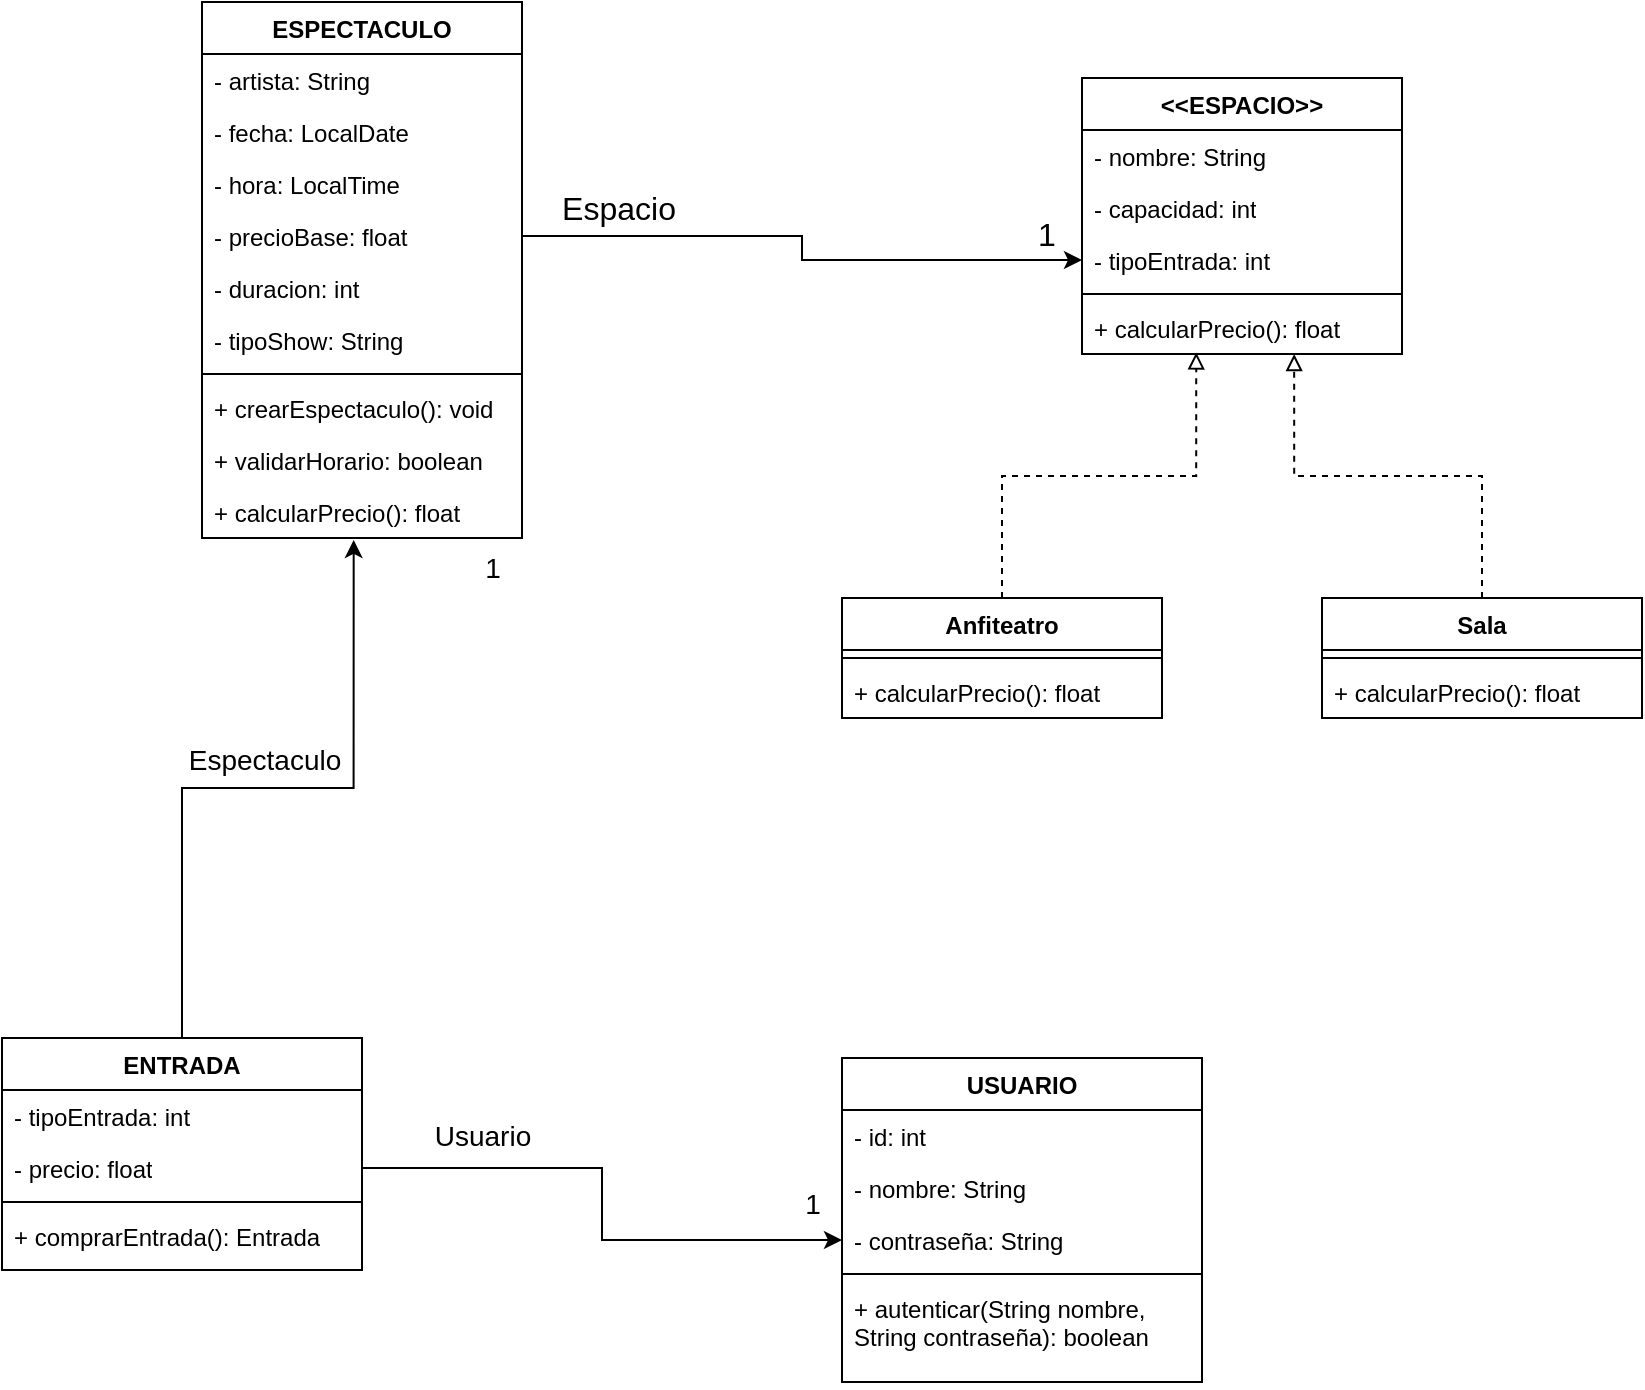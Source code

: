 <mxfile version="24.4.6" type="device">
  <diagram name="Página-1" id="fB8tAsDqcYYGuOlZD__R">
    <mxGraphModel dx="1219" dy="769" grid="1" gridSize="10" guides="1" tooltips="1" connect="1" arrows="1" fold="1" page="1" pageScale="1" pageWidth="827" pageHeight="1169" math="0" shadow="0">
      <root>
        <mxCell id="0" />
        <mxCell id="1" parent="0" />
        <mxCell id="RpYnXIMUS-JpRO36JMZX-1" value="ESPECTACULO" style="swimlane;fontStyle=1;align=center;verticalAlign=top;childLayout=stackLayout;horizontal=1;startSize=26;horizontalStack=0;resizeParent=1;resizeParentMax=0;resizeLast=0;collapsible=1;marginBottom=0;whiteSpace=wrap;html=1;" parent="1" vertex="1">
          <mxGeometry x="180" y="92" width="160" height="268" as="geometry" />
        </mxCell>
        <mxCell id="RpYnXIMUS-JpRO36JMZX-17" value="- artista: String" style="text;strokeColor=none;fillColor=none;align=left;verticalAlign=top;spacingLeft=4;spacingRight=4;overflow=hidden;rotatable=0;points=[[0,0.5],[1,0.5]];portConstraint=eastwest;whiteSpace=wrap;html=1;" parent="RpYnXIMUS-JpRO36JMZX-1" vertex="1">
          <mxGeometry y="26" width="160" height="26" as="geometry" />
        </mxCell>
        <mxCell id="RpYnXIMUS-JpRO36JMZX-18" value="- fecha: LocalDate" style="text;strokeColor=none;fillColor=none;align=left;verticalAlign=top;spacingLeft=4;spacingRight=4;overflow=hidden;rotatable=0;points=[[0,0.5],[1,0.5]];portConstraint=eastwest;whiteSpace=wrap;html=1;" parent="RpYnXIMUS-JpRO36JMZX-1" vertex="1">
          <mxGeometry y="52" width="160" height="26" as="geometry" />
        </mxCell>
        <mxCell id="RpYnXIMUS-JpRO36JMZX-19" value="- hora: LocalTime" style="text;strokeColor=none;fillColor=none;align=left;verticalAlign=top;spacingLeft=4;spacingRight=4;overflow=hidden;rotatable=0;points=[[0,0.5],[1,0.5]];portConstraint=eastwest;whiteSpace=wrap;html=1;" parent="RpYnXIMUS-JpRO36JMZX-1" vertex="1">
          <mxGeometry y="78" width="160" height="26" as="geometry" />
        </mxCell>
        <mxCell id="RpYnXIMUS-JpRO36JMZX-23" value="- precioBase: float" style="text;strokeColor=none;fillColor=none;align=left;verticalAlign=top;spacingLeft=4;spacingRight=4;overflow=hidden;rotatable=0;points=[[0,0.5],[1,0.5]];portConstraint=eastwest;whiteSpace=wrap;html=1;" parent="RpYnXIMUS-JpRO36JMZX-1" vertex="1">
          <mxGeometry y="104" width="160" height="26" as="geometry" />
        </mxCell>
        <mxCell id="RpYnXIMUS-JpRO36JMZX-24" value="- duracion: int" style="text;strokeColor=none;fillColor=none;align=left;verticalAlign=top;spacingLeft=4;spacingRight=4;overflow=hidden;rotatable=0;points=[[0,0.5],[1,0.5]];portConstraint=eastwest;whiteSpace=wrap;html=1;" parent="RpYnXIMUS-JpRO36JMZX-1" vertex="1">
          <mxGeometry y="130" width="160" height="26" as="geometry" />
        </mxCell>
        <mxCell id="RpYnXIMUS-JpRO36JMZX-25" value="- tipoShow: String" style="text;strokeColor=none;fillColor=none;align=left;verticalAlign=top;spacingLeft=4;spacingRight=4;overflow=hidden;rotatable=0;points=[[0,0.5],[1,0.5]];portConstraint=eastwest;whiteSpace=wrap;html=1;" parent="RpYnXIMUS-JpRO36JMZX-1" vertex="1">
          <mxGeometry y="156" width="160" height="26" as="geometry" />
        </mxCell>
        <mxCell id="RpYnXIMUS-JpRO36JMZX-3" value="" style="line;strokeWidth=1;fillColor=none;align=left;verticalAlign=middle;spacingTop=-1;spacingLeft=3;spacingRight=3;rotatable=0;labelPosition=right;points=[];portConstraint=eastwest;strokeColor=inherit;" parent="RpYnXIMUS-JpRO36JMZX-1" vertex="1">
          <mxGeometry y="182" width="160" height="8" as="geometry" />
        </mxCell>
        <mxCell id="RpYnXIMUS-JpRO36JMZX-4" value="+ crearEspectaculo(): void" style="text;strokeColor=none;fillColor=none;align=left;verticalAlign=top;spacingLeft=4;spacingRight=4;overflow=hidden;rotatable=0;points=[[0,0.5],[1,0.5]];portConstraint=eastwest;whiteSpace=wrap;html=1;" parent="RpYnXIMUS-JpRO36JMZX-1" vertex="1">
          <mxGeometry y="190" width="160" height="26" as="geometry" />
        </mxCell>
        <mxCell id="4cS3qIVgmii8p5N9B568-16" value="+ validarHorario: boolean" style="text;strokeColor=none;fillColor=none;align=left;verticalAlign=top;spacingLeft=4;spacingRight=4;overflow=hidden;rotatable=0;points=[[0,0.5],[1,0.5]];portConstraint=eastwest;whiteSpace=wrap;html=1;" parent="RpYnXIMUS-JpRO36JMZX-1" vertex="1">
          <mxGeometry y="216" width="160" height="26" as="geometry" />
        </mxCell>
        <mxCell id="bT-TcO5ckH5rj2Xr3-OP-1" value="+ calcularPrecio(): float" style="text;strokeColor=none;fillColor=none;align=left;verticalAlign=top;spacingLeft=4;spacingRight=4;overflow=hidden;rotatable=0;points=[[0,0.5],[1,0.5]];portConstraint=eastwest;whiteSpace=wrap;html=1;" parent="RpYnXIMUS-JpRO36JMZX-1" vertex="1">
          <mxGeometry y="242" width="160" height="26" as="geometry" />
        </mxCell>
        <mxCell id="RpYnXIMUS-JpRO36JMZX-5" value="Anfiteatro" style="swimlane;fontStyle=1;align=center;verticalAlign=top;childLayout=stackLayout;horizontal=1;startSize=26;horizontalStack=0;resizeParent=1;resizeParentMax=0;resizeLast=0;collapsible=1;marginBottom=0;whiteSpace=wrap;html=1;" parent="1" vertex="1">
          <mxGeometry x="500" y="390" width="160" height="60" as="geometry" />
        </mxCell>
        <mxCell id="RpYnXIMUS-JpRO36JMZX-7" value="" style="line;strokeWidth=1;fillColor=none;align=left;verticalAlign=middle;spacingTop=-1;spacingLeft=3;spacingRight=3;rotatable=0;labelPosition=right;points=[];portConstraint=eastwest;strokeColor=inherit;" parent="RpYnXIMUS-JpRO36JMZX-5" vertex="1">
          <mxGeometry y="26" width="160" height="8" as="geometry" />
        </mxCell>
        <mxCell id="RpYnXIMUS-JpRO36JMZX-8" value="+ calcularPrecio(): float" style="text;strokeColor=none;fillColor=none;align=left;verticalAlign=top;spacingLeft=4;spacingRight=4;overflow=hidden;rotatable=0;points=[[0,0.5],[1,0.5]];portConstraint=eastwest;whiteSpace=wrap;html=1;" parent="RpYnXIMUS-JpRO36JMZX-5" vertex="1">
          <mxGeometry y="34" width="160" height="26" as="geometry" />
        </mxCell>
        <mxCell id="RpYnXIMUS-JpRO36JMZX-9" value="&amp;lt;&amp;lt;ESPACIO&amp;gt;&amp;gt;" style="swimlane;fontStyle=1;align=center;verticalAlign=top;childLayout=stackLayout;horizontal=1;startSize=26;horizontalStack=0;resizeParent=1;resizeParentMax=0;resizeLast=0;collapsible=1;marginBottom=0;whiteSpace=wrap;html=1;" parent="1" vertex="1">
          <mxGeometry x="620" y="130" width="160" height="138" as="geometry" />
        </mxCell>
        <mxCell id="RpYnXIMUS-JpRO36JMZX-10" value="- nombre: String" style="text;strokeColor=none;fillColor=none;align=left;verticalAlign=top;spacingLeft=4;spacingRight=4;overflow=hidden;rotatable=0;points=[[0,0.5],[1,0.5]];portConstraint=eastwest;whiteSpace=wrap;html=1;" parent="RpYnXIMUS-JpRO36JMZX-9" vertex="1">
          <mxGeometry y="26" width="160" height="26" as="geometry" />
        </mxCell>
        <mxCell id="4cS3qIVgmii8p5N9B568-10" value="- capacidad: int" style="text;strokeColor=none;fillColor=none;align=left;verticalAlign=top;spacingLeft=4;spacingRight=4;overflow=hidden;rotatable=0;points=[[0,0.5],[1,0.5]];portConstraint=eastwest;whiteSpace=wrap;html=1;" parent="RpYnXIMUS-JpRO36JMZX-9" vertex="1">
          <mxGeometry y="52" width="160" height="26" as="geometry" />
        </mxCell>
        <mxCell id="4cS3qIVgmii8p5N9B568-11" value="- tipoEntrada: int" style="text;strokeColor=none;fillColor=none;align=left;verticalAlign=top;spacingLeft=4;spacingRight=4;overflow=hidden;rotatable=0;points=[[0,0.5],[1,0.5]];portConstraint=eastwest;whiteSpace=wrap;html=1;" parent="RpYnXIMUS-JpRO36JMZX-9" vertex="1">
          <mxGeometry y="78" width="160" height="26" as="geometry" />
        </mxCell>
        <mxCell id="RpYnXIMUS-JpRO36JMZX-11" value="" style="line;strokeWidth=1;fillColor=none;align=left;verticalAlign=middle;spacingTop=-1;spacingLeft=3;spacingRight=3;rotatable=0;labelPosition=right;points=[];portConstraint=eastwest;strokeColor=inherit;" parent="RpYnXIMUS-JpRO36JMZX-9" vertex="1">
          <mxGeometry y="104" width="160" height="8" as="geometry" />
        </mxCell>
        <mxCell id="RpYnXIMUS-JpRO36JMZX-12" value="+ calcularPrecio(): float" style="text;strokeColor=none;fillColor=none;align=left;verticalAlign=top;spacingLeft=4;spacingRight=4;overflow=hidden;rotatable=0;points=[[0,0.5],[1,0.5]];portConstraint=eastwest;whiteSpace=wrap;html=1;" parent="RpYnXIMUS-JpRO36JMZX-9" vertex="1">
          <mxGeometry y="112" width="160" height="26" as="geometry" />
        </mxCell>
        <mxCell id="RpYnXIMUS-JpRO36JMZX-27" value="Sala" style="swimlane;fontStyle=1;align=center;verticalAlign=top;childLayout=stackLayout;horizontal=1;startSize=26;horizontalStack=0;resizeParent=1;resizeParentMax=0;resizeLast=0;collapsible=1;marginBottom=0;whiteSpace=wrap;html=1;" parent="1" vertex="1">
          <mxGeometry x="740" y="390" width="160" height="60" as="geometry" />
        </mxCell>
        <mxCell id="RpYnXIMUS-JpRO36JMZX-29" value="" style="line;strokeWidth=1;fillColor=none;align=left;verticalAlign=middle;spacingTop=-1;spacingLeft=3;spacingRight=3;rotatable=0;labelPosition=right;points=[];portConstraint=eastwest;strokeColor=inherit;" parent="RpYnXIMUS-JpRO36JMZX-27" vertex="1">
          <mxGeometry y="26" width="160" height="8" as="geometry" />
        </mxCell>
        <mxCell id="RpYnXIMUS-JpRO36JMZX-30" value="+ calcularPrecio(): float" style="text;strokeColor=none;fillColor=none;align=left;verticalAlign=top;spacingLeft=4;spacingRight=4;overflow=hidden;rotatable=0;points=[[0,0.5],[1,0.5]];portConstraint=eastwest;whiteSpace=wrap;html=1;" parent="RpYnXIMUS-JpRO36JMZX-27" vertex="1">
          <mxGeometry y="34" width="160" height="26" as="geometry" />
        </mxCell>
        <mxCell id="MmIYJ_rxIyLJlmIrBFyo-9" style="edgeStyle=orthogonalEdgeStyle;rounded=0;orthogonalLoop=1;jettySize=auto;html=1;entryX=0.663;entryY=1;entryDx=0;entryDy=0;entryPerimeter=0;endArrow=block;endFill=0;dashed=1;" parent="1" source="RpYnXIMUS-JpRO36JMZX-27" target="RpYnXIMUS-JpRO36JMZX-12" edge="1">
          <mxGeometry relative="1" as="geometry" />
        </mxCell>
        <mxCell id="MmIYJ_rxIyLJlmIrBFyo-10" style="edgeStyle=orthogonalEdgeStyle;rounded=0;orthogonalLoop=1;jettySize=auto;html=1;entryX=0.357;entryY=0.969;entryDx=0;entryDy=0;entryPerimeter=0;endArrow=block;endFill=0;dashed=1;" parent="1" source="RpYnXIMUS-JpRO36JMZX-5" target="RpYnXIMUS-JpRO36JMZX-12" edge="1">
          <mxGeometry relative="1" as="geometry" />
        </mxCell>
        <mxCell id="4cS3qIVgmii8p5N9B568-2" value="USUARIO" style="swimlane;fontStyle=1;align=center;verticalAlign=top;childLayout=stackLayout;horizontal=1;startSize=26;horizontalStack=0;resizeParent=1;resizeParentMax=0;resizeLast=0;collapsible=1;marginBottom=0;whiteSpace=wrap;html=1;" parent="1" vertex="1">
          <mxGeometry x="500" y="620" width="180" height="162" as="geometry" />
        </mxCell>
        <mxCell id="4cS3qIVgmii8p5N9B568-3" value="- id: int" style="text;strokeColor=none;fillColor=none;align=left;verticalAlign=top;spacingLeft=4;spacingRight=4;overflow=hidden;rotatable=0;points=[[0,0.5],[1,0.5]];portConstraint=eastwest;whiteSpace=wrap;html=1;" parent="4cS3qIVgmii8p5N9B568-2" vertex="1">
          <mxGeometry y="26" width="180" height="26" as="geometry" />
        </mxCell>
        <mxCell id="4cS3qIVgmii8p5N9B568-6" value="- nombre: String" style="text;strokeColor=none;fillColor=none;align=left;verticalAlign=top;spacingLeft=4;spacingRight=4;overflow=hidden;rotatable=0;points=[[0,0.5],[1,0.5]];portConstraint=eastwest;whiteSpace=wrap;html=1;" parent="4cS3qIVgmii8p5N9B568-2" vertex="1">
          <mxGeometry y="52" width="180" height="26" as="geometry" />
        </mxCell>
        <mxCell id="4cS3qIVgmii8p5N9B568-9" value="- contraseña: String" style="text;strokeColor=none;fillColor=none;align=left;verticalAlign=top;spacingLeft=4;spacingRight=4;overflow=hidden;rotatable=0;points=[[0,0.5],[1,0.5]];portConstraint=eastwest;whiteSpace=wrap;html=1;" parent="4cS3qIVgmii8p5N9B568-2" vertex="1">
          <mxGeometry y="78" width="180" height="26" as="geometry" />
        </mxCell>
        <mxCell id="4cS3qIVgmii8p5N9B568-4" value="" style="line;strokeWidth=1;fillColor=none;align=left;verticalAlign=middle;spacingTop=-1;spacingLeft=3;spacingRight=3;rotatable=0;labelPosition=right;points=[];portConstraint=eastwest;strokeColor=inherit;" parent="4cS3qIVgmii8p5N9B568-2" vertex="1">
          <mxGeometry y="104" width="180" height="8" as="geometry" />
        </mxCell>
        <mxCell id="4cS3qIVgmii8p5N9B568-5" value="+ autenticar(String nombre, String contraseña): boolean" style="text;strokeColor=none;fillColor=none;align=left;verticalAlign=top;spacingLeft=4;spacingRight=4;overflow=hidden;rotatable=0;points=[[0,0.5],[1,0.5]];portConstraint=eastwest;whiteSpace=wrap;html=1;" parent="4cS3qIVgmii8p5N9B568-2" vertex="1">
          <mxGeometry y="112" width="180" height="50" as="geometry" />
        </mxCell>
        <mxCell id="4cS3qIVgmii8p5N9B568-18" value="ENTRADA" style="swimlane;fontStyle=1;align=center;verticalAlign=top;childLayout=stackLayout;horizontal=1;startSize=26;horizontalStack=0;resizeParent=1;resizeParentMax=0;resizeLast=0;collapsible=1;marginBottom=0;whiteSpace=wrap;html=1;" parent="1" vertex="1">
          <mxGeometry x="80" y="610" width="180" height="116" as="geometry" />
        </mxCell>
        <mxCell id="4cS3qIVgmii8p5N9B568-21" value="- tipoEntrada: int" style="text;strokeColor=none;fillColor=none;align=left;verticalAlign=top;spacingLeft=4;spacingRight=4;overflow=hidden;rotatable=0;points=[[0,0.5],[1,0.5]];portConstraint=eastwest;whiteSpace=wrap;html=1;" parent="4cS3qIVgmii8p5N9B568-18" vertex="1">
          <mxGeometry y="26" width="180" height="26" as="geometry" />
        </mxCell>
        <mxCell id="4cS3qIVgmii8p5N9B568-33" value="- precio: float" style="text;strokeColor=none;fillColor=none;align=left;verticalAlign=top;spacingLeft=4;spacingRight=4;overflow=hidden;rotatable=0;points=[[0,0.5],[1,0.5]];portConstraint=eastwest;whiteSpace=wrap;html=1;" parent="4cS3qIVgmii8p5N9B568-18" vertex="1">
          <mxGeometry y="52" width="180" height="26" as="geometry" />
        </mxCell>
        <mxCell id="4cS3qIVgmii8p5N9B568-22" value="" style="line;strokeWidth=1;fillColor=none;align=left;verticalAlign=middle;spacingTop=-1;spacingLeft=3;spacingRight=3;rotatable=0;labelPosition=right;points=[];portConstraint=eastwest;strokeColor=inherit;" parent="4cS3qIVgmii8p5N9B568-18" vertex="1">
          <mxGeometry y="78" width="180" height="8" as="geometry" />
        </mxCell>
        <mxCell id="4cS3qIVgmii8p5N9B568-23" value="+ comprarEntrada(): Entrada" style="text;strokeColor=none;fillColor=none;align=left;verticalAlign=top;spacingLeft=4;spacingRight=4;overflow=hidden;rotatable=0;points=[[0,0.5],[1,0.5]];portConstraint=eastwest;whiteSpace=wrap;html=1;" parent="4cS3qIVgmii8p5N9B568-18" vertex="1">
          <mxGeometry y="86" width="180" height="30" as="geometry" />
        </mxCell>
        <mxCell id="4cS3qIVgmii8p5N9B568-28" style="edgeStyle=orthogonalEdgeStyle;rounded=0;orthogonalLoop=1;jettySize=auto;html=1;entryX=0;entryY=0.5;entryDx=0;entryDy=0;" parent="1" source="RpYnXIMUS-JpRO36JMZX-23" target="4cS3qIVgmii8p5N9B568-11" edge="1">
          <mxGeometry relative="1" as="geometry" />
        </mxCell>
        <mxCell id="4cS3qIVgmii8p5N9B568-29" value="&lt;font style=&quot;font-size: 16px;&quot;&gt;1&lt;/font&gt;" style="edgeLabel;html=1;align=center;verticalAlign=middle;resizable=0;points=[];" parent="4cS3qIVgmii8p5N9B568-28" vertex="1" connectable="0">
          <mxGeometry x="0.665" y="4" relative="1" as="geometry">
            <mxPoint x="31" y="-9" as="offset" />
          </mxGeometry>
        </mxCell>
        <mxCell id="4cS3qIVgmii8p5N9B568-30" value="&lt;span style=&quot;font-size: 16px;&quot;&gt;Espacio&lt;/span&gt;" style="edgeLabel;html=1;align=center;verticalAlign=middle;resizable=0;points=[];" parent="4cS3qIVgmii8p5N9B568-28" vertex="1" connectable="0">
          <mxGeometry x="-0.762" y="-3" relative="1" as="geometry">
            <mxPoint x="13" y="-17" as="offset" />
          </mxGeometry>
        </mxCell>
        <mxCell id="bT-TcO5ckH5rj2Xr3-OP-6" style="edgeStyle=orthogonalEdgeStyle;rounded=0;orthogonalLoop=1;jettySize=auto;html=1;entryX=0.474;entryY=1.038;entryDx=0;entryDy=0;entryPerimeter=0;" parent="1" source="4cS3qIVgmii8p5N9B568-18" target="bT-TcO5ckH5rj2Xr3-OP-1" edge="1">
          <mxGeometry relative="1" as="geometry" />
        </mxCell>
        <mxCell id="bT-TcO5ckH5rj2Xr3-OP-7" value="&lt;font style=&quot;font-size: 14px;&quot;&gt;Espectaculo&lt;/font&gt;" style="edgeLabel;html=1;align=center;verticalAlign=middle;resizable=0;points=[];" parent="bT-TcO5ckH5rj2Xr3-OP-6" vertex="1" connectable="0">
          <mxGeometry x="0.135" y="-4" relative="1" as="geometry">
            <mxPoint x="-24" y="-18" as="offset" />
          </mxGeometry>
        </mxCell>
        <mxCell id="bT-TcO5ckH5rj2Xr3-OP-8" style="edgeStyle=orthogonalEdgeStyle;rounded=0;orthogonalLoop=1;jettySize=auto;html=1;entryX=0;entryY=0.5;entryDx=0;entryDy=0;" parent="1" source="4cS3qIVgmii8p5N9B568-33" target="4cS3qIVgmii8p5N9B568-9" edge="1">
          <mxGeometry relative="1" as="geometry" />
        </mxCell>
        <mxCell id="bT-TcO5ckH5rj2Xr3-OP-9" value="&lt;span style=&quot;font-size: 14px;&quot;&gt;Usuario&lt;/span&gt;" style="edgeLabel;html=1;align=center;verticalAlign=middle;resizable=0;points=[];" parent="bT-TcO5ckH5rj2Xr3-OP-8" vertex="1" connectable="0">
          <mxGeometry x="-0.344" y="2" relative="1" as="geometry">
            <mxPoint x="-31" y="-14" as="offset" />
          </mxGeometry>
        </mxCell>
        <mxCell id="bT-TcO5ckH5rj2Xr3-OP-10" value="&lt;font style=&quot;font-size: 14px;&quot;&gt;1&lt;/font&gt;" style="text;html=1;align=center;verticalAlign=middle;resizable=0;points=[];autosize=1;strokeColor=none;fillColor=none;" parent="1" vertex="1">
          <mxGeometry x="470" y="678" width="30" height="30" as="geometry" />
        </mxCell>
        <mxCell id="bT-TcO5ckH5rj2Xr3-OP-11" value="&lt;font style=&quot;font-size: 14px;&quot;&gt;1&lt;/font&gt;" style="text;html=1;align=center;verticalAlign=middle;resizable=0;points=[];autosize=1;strokeColor=none;fillColor=none;" parent="1" vertex="1">
          <mxGeometry x="310" y="360" width="30" height="30" as="geometry" />
        </mxCell>
      </root>
    </mxGraphModel>
  </diagram>
</mxfile>
